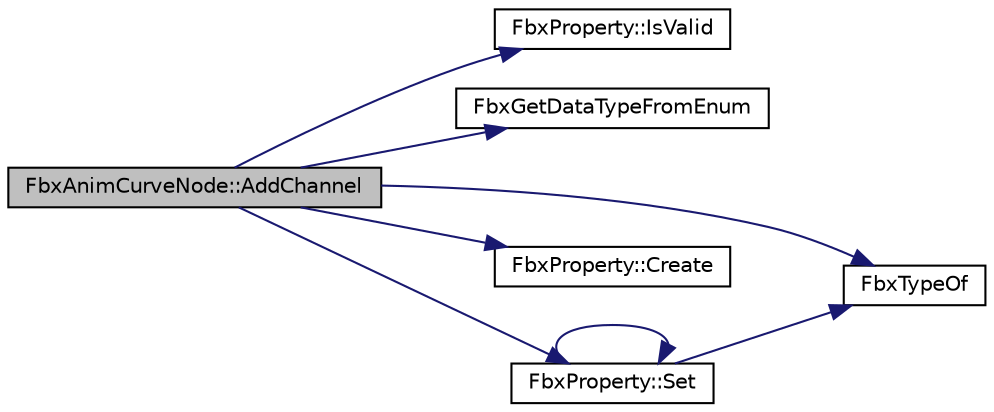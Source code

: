 digraph "FbxAnimCurveNode::AddChannel"
{
  edge [fontname="Helvetica",fontsize="10",labelfontname="Helvetica",labelfontsize="10"];
  node [fontname="Helvetica",fontsize="10",shape=record];
  rankdir="LR";
  Node0 [label="FbxAnimCurveNode::AddChannel",height=0.2,width=0.4,color="black", fillcolor="grey75", style="filled", fontcolor="black"];
  Node0 -> Node1 [color="midnightblue",fontsize="10",style="solid",fontname="Helvetica"];
  Node1 [label="FbxProperty::IsValid",height=0.2,width=0.4,color="black", fillcolor="white", style="filled",URL="$class_fbx_property.html#a1c40042c55d1f4a1d4837f06fbc1d764"];
  Node0 -> Node2 [color="midnightblue",fontsize="10",style="solid",fontname="Helvetica"];
  Node2 [label="FbxGetDataTypeFromEnum",height=0.2,width=0.4,color="black", fillcolor="white", style="filled",URL="$fbxdatatypes_8h.html#ac36684c3b51ad188c5d56e600cbba477"];
  Node0 -> Node3 [color="midnightblue",fontsize="10",style="solid",fontname="Helvetica"];
  Node3 [label="FbxTypeOf",height=0.2,width=0.4,color="black", fillcolor="white", style="filled",URL="$fbxpropertytypes_8h.html#a1e622dc5bedcefdf0cf0d051d0d7dc4d"];
  Node0 -> Node4 [color="midnightblue",fontsize="10",style="solid",fontname="Helvetica"];
  Node4 [label="FbxProperty::Create",height=0.2,width=0.4,color="black", fillcolor="white", style="filled",URL="$class_fbx_property.html#ae4aff3fdfa579d96a06f3f025d710e36"];
  Node0 -> Node5 [color="midnightblue",fontsize="10",style="solid",fontname="Helvetica"];
  Node5 [label="FbxProperty::Set",height=0.2,width=0.4,color="black", fillcolor="white", style="filled",URL="$class_fbx_property.html#a7854464326c74ce7caee2a4263284a46"];
  Node5 -> Node5 [color="midnightblue",fontsize="10",style="solid",fontname="Helvetica"];
  Node5 -> Node3 [color="midnightblue",fontsize="10",style="solid",fontname="Helvetica"];
}
